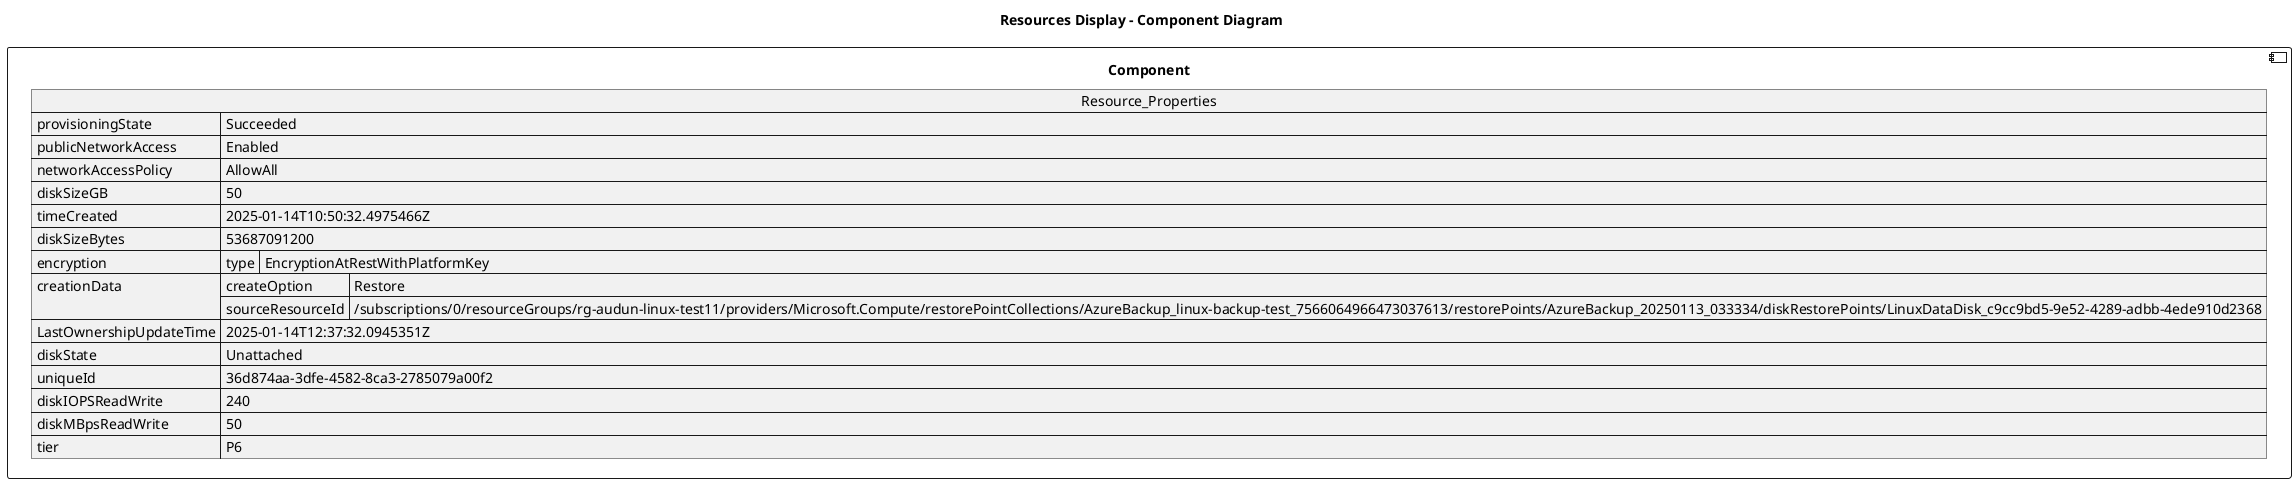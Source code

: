 @startuml

title Resources Display - Component Diagram

component Component {

json  Resource_Properties {
  "provisioningState": "Succeeded",
  "publicNetworkAccess": "Enabled",
  "networkAccessPolicy": "AllowAll",
  "diskSizeGB": 50,
  "timeCreated": "2025-01-14T10:50:32.4975466Z",
  "diskSizeBytes": 53687091200,
  "encryption": {
    "type": "EncryptionAtRestWithPlatformKey"
  },
  "creationData": {
    "createOption": "Restore",
    "sourceResourceId": "/subscriptions/0/resourceGroups/rg-audun-linux-test11/providers/Microsoft.Compute/restorePointCollections/AzureBackup_linux-backup-test_7566064966473037613/restorePoints/AzureBackup_20250113_033334/diskRestorePoints/LinuxDataDisk_c9cc9bd5-9e52-4289-adbb-4ede910d2368"
  },
  "LastOwnershipUpdateTime": "2025-01-14T12:37:32.0945351Z",
  "diskState": "Unattached",
  "uniqueId": "36d874aa-3dfe-4582-8ca3-2785079a00f2",
  "diskIOPSReadWrite": 240,
  "diskMBpsReadWrite": 50,
  "tier": "P6"
}
}
@enduml
